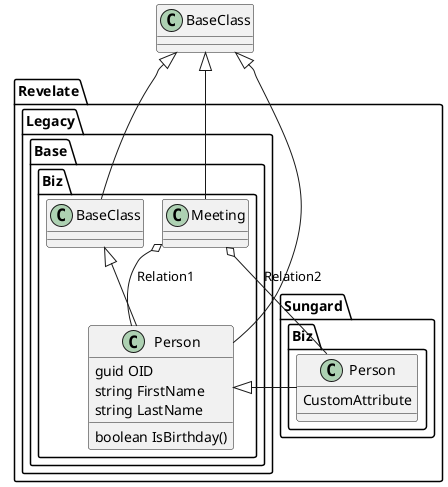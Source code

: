 {
  "sha1": "mdgno9stgohh17p4t1c35a1vcy4zu34",
  "insertion": {
    "when": "2024-06-03T18:59:35.102Z",
    "user": "plantuml@gmail.com"
  }
}
@startuml
!pragma layout smetana
set namespaceSeparator .

class BaseClass

namespace Revelate.Legacy.Base.Biz {

  class Person
  Person : guid OID
  Person : string FirstName
  Person : string LastName
  Person : boolean IsBirthday()

  .BaseClass <|-- Revelate.Legacy.Base.Biz.BaseClass
  Revelate.Legacy.Base.Biz.BaseClass <|-- Person

  .BaseClass <|-- Person

  class Meeting

  Meeting  o--  Person : Relation1

  .BaseClass <|- Meeting

}

namespace Revelate.Sungard.Biz {
  class Person
  Revelate.Legacy.Base.Biz.Person  <|- Person
  Person : CustomAttribute

  Revelate.Legacy.Base.Biz.Meeting  o-- Person : Relation2

}


@enduml
